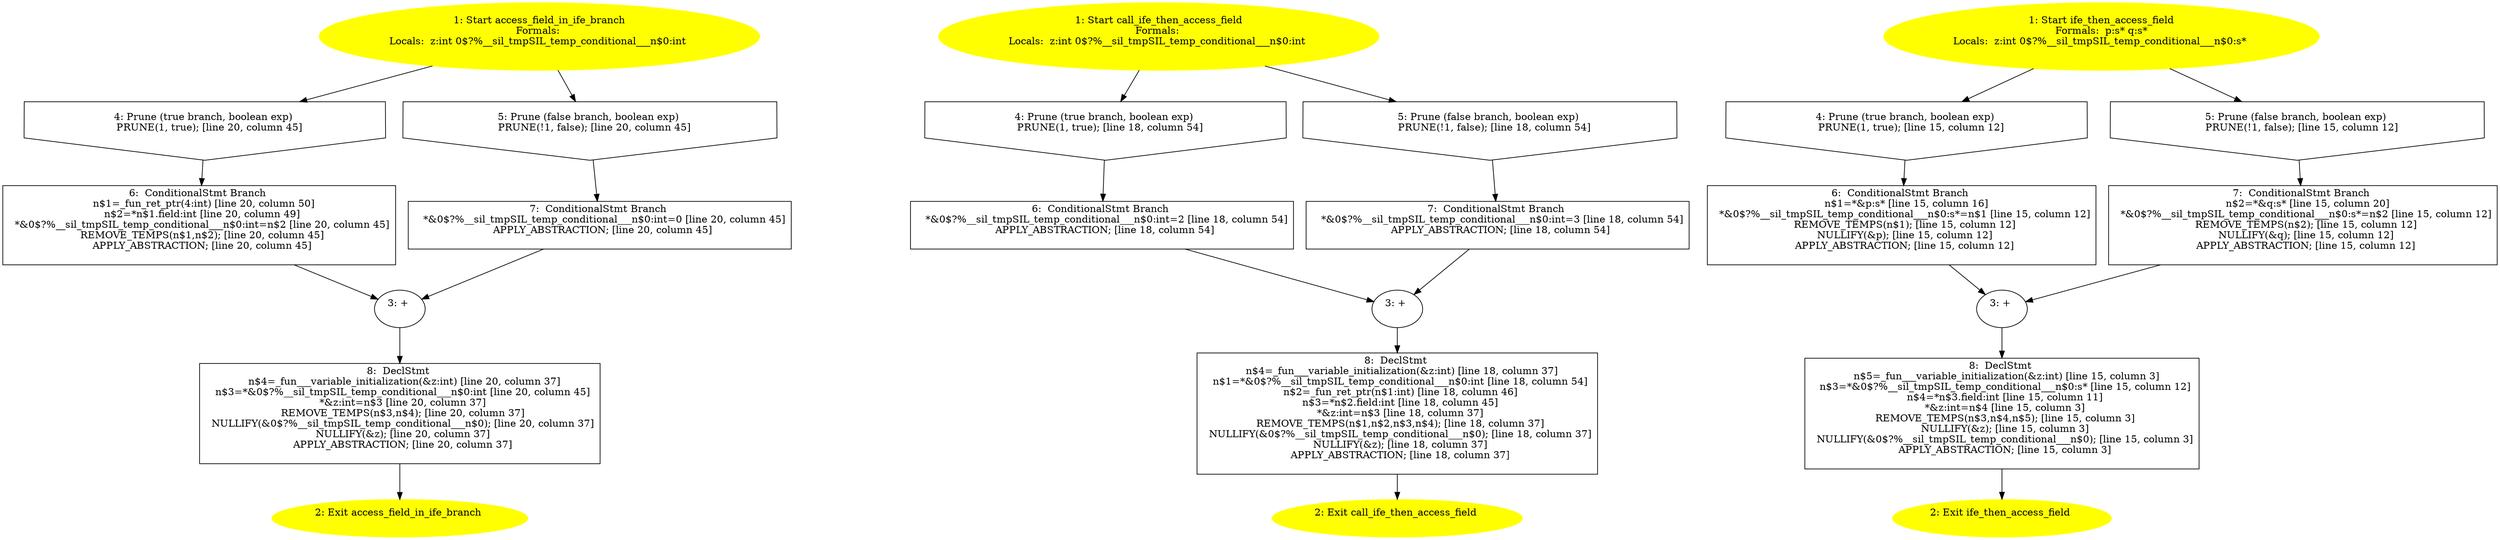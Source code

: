 /* @generated */
digraph cfg {
"access_field_in_ife_branch.09235b723e846eb21b7cc76cb004f032_1" [label="1: Start access_field_in_ife_branch\nFormals: \nLocals:  z:int 0$?%__sil_tmpSIL_temp_conditional___n$0:int \n  " color=yellow style=filled]
	

	 "access_field_in_ife_branch.09235b723e846eb21b7cc76cb004f032_1" -> "access_field_in_ife_branch.09235b723e846eb21b7cc76cb004f032_4" ;
	 "access_field_in_ife_branch.09235b723e846eb21b7cc76cb004f032_1" -> "access_field_in_ife_branch.09235b723e846eb21b7cc76cb004f032_5" ;
"access_field_in_ife_branch.09235b723e846eb21b7cc76cb004f032_2" [label="2: Exit access_field_in_ife_branch \n  " color=yellow style=filled]
	

"access_field_in_ife_branch.09235b723e846eb21b7cc76cb004f032_3" [label="3: + \n  " ]
	

	 "access_field_in_ife_branch.09235b723e846eb21b7cc76cb004f032_3" -> "access_field_in_ife_branch.09235b723e846eb21b7cc76cb004f032_8" ;
"access_field_in_ife_branch.09235b723e846eb21b7cc76cb004f032_4" [label="4: Prune (true branch, boolean exp) \n   PRUNE(1, true); [line 20, column 45]\n " shape="invhouse"]
	

	 "access_field_in_ife_branch.09235b723e846eb21b7cc76cb004f032_4" -> "access_field_in_ife_branch.09235b723e846eb21b7cc76cb004f032_6" ;
"access_field_in_ife_branch.09235b723e846eb21b7cc76cb004f032_5" [label="5: Prune (false branch, boolean exp) \n   PRUNE(!1, false); [line 20, column 45]\n " shape="invhouse"]
	

	 "access_field_in_ife_branch.09235b723e846eb21b7cc76cb004f032_5" -> "access_field_in_ife_branch.09235b723e846eb21b7cc76cb004f032_7" ;
"access_field_in_ife_branch.09235b723e846eb21b7cc76cb004f032_6" [label="6:  ConditionalStmt Branch \n   n$1=_fun_ret_ptr(4:int) [line 20, column 50]\n  n$2=*n$1.field:int [line 20, column 49]\n  *&0$?%__sil_tmpSIL_temp_conditional___n$0:int=n$2 [line 20, column 45]\n  REMOVE_TEMPS(n$1,n$2); [line 20, column 45]\n  APPLY_ABSTRACTION; [line 20, column 45]\n " shape="box"]
	

	 "access_field_in_ife_branch.09235b723e846eb21b7cc76cb004f032_6" -> "access_field_in_ife_branch.09235b723e846eb21b7cc76cb004f032_3" ;
"access_field_in_ife_branch.09235b723e846eb21b7cc76cb004f032_7" [label="7:  ConditionalStmt Branch \n   *&0$?%__sil_tmpSIL_temp_conditional___n$0:int=0 [line 20, column 45]\n  APPLY_ABSTRACTION; [line 20, column 45]\n " shape="box"]
	

	 "access_field_in_ife_branch.09235b723e846eb21b7cc76cb004f032_7" -> "access_field_in_ife_branch.09235b723e846eb21b7cc76cb004f032_3" ;
"access_field_in_ife_branch.09235b723e846eb21b7cc76cb004f032_8" [label="8:  DeclStmt \n   n$4=_fun___variable_initialization(&z:int) [line 20, column 37]\n  n$3=*&0$?%__sil_tmpSIL_temp_conditional___n$0:int [line 20, column 45]\n  *&z:int=n$3 [line 20, column 37]\n  REMOVE_TEMPS(n$3,n$4); [line 20, column 37]\n  NULLIFY(&0$?%__sil_tmpSIL_temp_conditional___n$0); [line 20, column 37]\n  NULLIFY(&z); [line 20, column 37]\n  APPLY_ABSTRACTION; [line 20, column 37]\n " shape="box"]
	

	 "access_field_in_ife_branch.09235b723e846eb21b7cc76cb004f032_8" -> "access_field_in_ife_branch.09235b723e846eb21b7cc76cb004f032_2" ;
"call_ife_then_access_field.b6f399d1a50b93c2421854974cd226e3_1" [label="1: Start call_ife_then_access_field\nFormals: \nLocals:  z:int 0$?%__sil_tmpSIL_temp_conditional___n$0:int \n  " color=yellow style=filled]
	

	 "call_ife_then_access_field.b6f399d1a50b93c2421854974cd226e3_1" -> "call_ife_then_access_field.b6f399d1a50b93c2421854974cd226e3_4" ;
	 "call_ife_then_access_field.b6f399d1a50b93c2421854974cd226e3_1" -> "call_ife_then_access_field.b6f399d1a50b93c2421854974cd226e3_5" ;
"call_ife_then_access_field.b6f399d1a50b93c2421854974cd226e3_2" [label="2: Exit call_ife_then_access_field \n  " color=yellow style=filled]
	

"call_ife_then_access_field.b6f399d1a50b93c2421854974cd226e3_3" [label="3: + \n  " ]
	

	 "call_ife_then_access_field.b6f399d1a50b93c2421854974cd226e3_3" -> "call_ife_then_access_field.b6f399d1a50b93c2421854974cd226e3_8" ;
"call_ife_then_access_field.b6f399d1a50b93c2421854974cd226e3_4" [label="4: Prune (true branch, boolean exp) \n   PRUNE(1, true); [line 18, column 54]\n " shape="invhouse"]
	

	 "call_ife_then_access_field.b6f399d1a50b93c2421854974cd226e3_4" -> "call_ife_then_access_field.b6f399d1a50b93c2421854974cd226e3_6" ;
"call_ife_then_access_field.b6f399d1a50b93c2421854974cd226e3_5" [label="5: Prune (false branch, boolean exp) \n   PRUNE(!1, false); [line 18, column 54]\n " shape="invhouse"]
	

	 "call_ife_then_access_field.b6f399d1a50b93c2421854974cd226e3_5" -> "call_ife_then_access_field.b6f399d1a50b93c2421854974cd226e3_7" ;
"call_ife_then_access_field.b6f399d1a50b93c2421854974cd226e3_6" [label="6:  ConditionalStmt Branch \n   *&0$?%__sil_tmpSIL_temp_conditional___n$0:int=2 [line 18, column 54]\n  APPLY_ABSTRACTION; [line 18, column 54]\n " shape="box"]
	

	 "call_ife_then_access_field.b6f399d1a50b93c2421854974cd226e3_6" -> "call_ife_then_access_field.b6f399d1a50b93c2421854974cd226e3_3" ;
"call_ife_then_access_field.b6f399d1a50b93c2421854974cd226e3_7" [label="7:  ConditionalStmt Branch \n   *&0$?%__sil_tmpSIL_temp_conditional___n$0:int=3 [line 18, column 54]\n  APPLY_ABSTRACTION; [line 18, column 54]\n " shape="box"]
	

	 "call_ife_then_access_field.b6f399d1a50b93c2421854974cd226e3_7" -> "call_ife_then_access_field.b6f399d1a50b93c2421854974cd226e3_3" ;
"call_ife_then_access_field.b6f399d1a50b93c2421854974cd226e3_8" [label="8:  DeclStmt \n   n$4=_fun___variable_initialization(&z:int) [line 18, column 37]\n  n$1=*&0$?%__sil_tmpSIL_temp_conditional___n$0:int [line 18, column 54]\n  n$2=_fun_ret_ptr(n$1:int) [line 18, column 46]\n  n$3=*n$2.field:int [line 18, column 45]\n  *&z:int=n$3 [line 18, column 37]\n  REMOVE_TEMPS(n$1,n$2,n$3,n$4); [line 18, column 37]\n  NULLIFY(&0$?%__sil_tmpSIL_temp_conditional___n$0); [line 18, column 37]\n  NULLIFY(&z); [line 18, column 37]\n  APPLY_ABSTRACTION; [line 18, column 37]\n " shape="box"]
	

	 "call_ife_then_access_field.b6f399d1a50b93c2421854974cd226e3_8" -> "call_ife_then_access_field.b6f399d1a50b93c2421854974cd226e3_2" ;
"ife_then_access_field.314daa5b993f0f569c257230f350e2e2_1" [label="1: Start ife_then_access_field\nFormals:  p:s* q:s*\nLocals:  z:int 0$?%__sil_tmpSIL_temp_conditional___n$0:s* \n  " color=yellow style=filled]
	

	 "ife_then_access_field.314daa5b993f0f569c257230f350e2e2_1" -> "ife_then_access_field.314daa5b993f0f569c257230f350e2e2_4" ;
	 "ife_then_access_field.314daa5b993f0f569c257230f350e2e2_1" -> "ife_then_access_field.314daa5b993f0f569c257230f350e2e2_5" ;
"ife_then_access_field.314daa5b993f0f569c257230f350e2e2_2" [label="2: Exit ife_then_access_field \n  " color=yellow style=filled]
	

"ife_then_access_field.314daa5b993f0f569c257230f350e2e2_3" [label="3: + \n  " ]
	

	 "ife_then_access_field.314daa5b993f0f569c257230f350e2e2_3" -> "ife_then_access_field.314daa5b993f0f569c257230f350e2e2_8" ;
"ife_then_access_field.314daa5b993f0f569c257230f350e2e2_4" [label="4: Prune (true branch, boolean exp) \n   PRUNE(1, true); [line 15, column 12]\n " shape="invhouse"]
	

	 "ife_then_access_field.314daa5b993f0f569c257230f350e2e2_4" -> "ife_then_access_field.314daa5b993f0f569c257230f350e2e2_6" ;
"ife_then_access_field.314daa5b993f0f569c257230f350e2e2_5" [label="5: Prune (false branch, boolean exp) \n   PRUNE(!1, false); [line 15, column 12]\n " shape="invhouse"]
	

	 "ife_then_access_field.314daa5b993f0f569c257230f350e2e2_5" -> "ife_then_access_field.314daa5b993f0f569c257230f350e2e2_7" ;
"ife_then_access_field.314daa5b993f0f569c257230f350e2e2_6" [label="6:  ConditionalStmt Branch \n   n$1=*&p:s* [line 15, column 16]\n  *&0$?%__sil_tmpSIL_temp_conditional___n$0:s*=n$1 [line 15, column 12]\n  REMOVE_TEMPS(n$1); [line 15, column 12]\n  NULLIFY(&p); [line 15, column 12]\n  APPLY_ABSTRACTION; [line 15, column 12]\n " shape="box"]
	

	 "ife_then_access_field.314daa5b993f0f569c257230f350e2e2_6" -> "ife_then_access_field.314daa5b993f0f569c257230f350e2e2_3" ;
"ife_then_access_field.314daa5b993f0f569c257230f350e2e2_7" [label="7:  ConditionalStmt Branch \n   n$2=*&q:s* [line 15, column 20]\n  *&0$?%__sil_tmpSIL_temp_conditional___n$0:s*=n$2 [line 15, column 12]\n  REMOVE_TEMPS(n$2); [line 15, column 12]\n  NULLIFY(&q); [line 15, column 12]\n  APPLY_ABSTRACTION; [line 15, column 12]\n " shape="box"]
	

	 "ife_then_access_field.314daa5b993f0f569c257230f350e2e2_7" -> "ife_then_access_field.314daa5b993f0f569c257230f350e2e2_3" ;
"ife_then_access_field.314daa5b993f0f569c257230f350e2e2_8" [label="8:  DeclStmt \n   n$5=_fun___variable_initialization(&z:int) [line 15, column 3]\n  n$3=*&0$?%__sil_tmpSIL_temp_conditional___n$0:s* [line 15, column 12]\n  n$4=*n$3.field:int [line 15, column 11]\n  *&z:int=n$4 [line 15, column 3]\n  REMOVE_TEMPS(n$3,n$4,n$5); [line 15, column 3]\n  NULLIFY(&z); [line 15, column 3]\n  NULLIFY(&0$?%__sil_tmpSIL_temp_conditional___n$0); [line 15, column 3]\n  APPLY_ABSTRACTION; [line 15, column 3]\n " shape="box"]
	

	 "ife_then_access_field.314daa5b993f0f569c257230f350e2e2_8" -> "ife_then_access_field.314daa5b993f0f569c257230f350e2e2_2" ;
}
